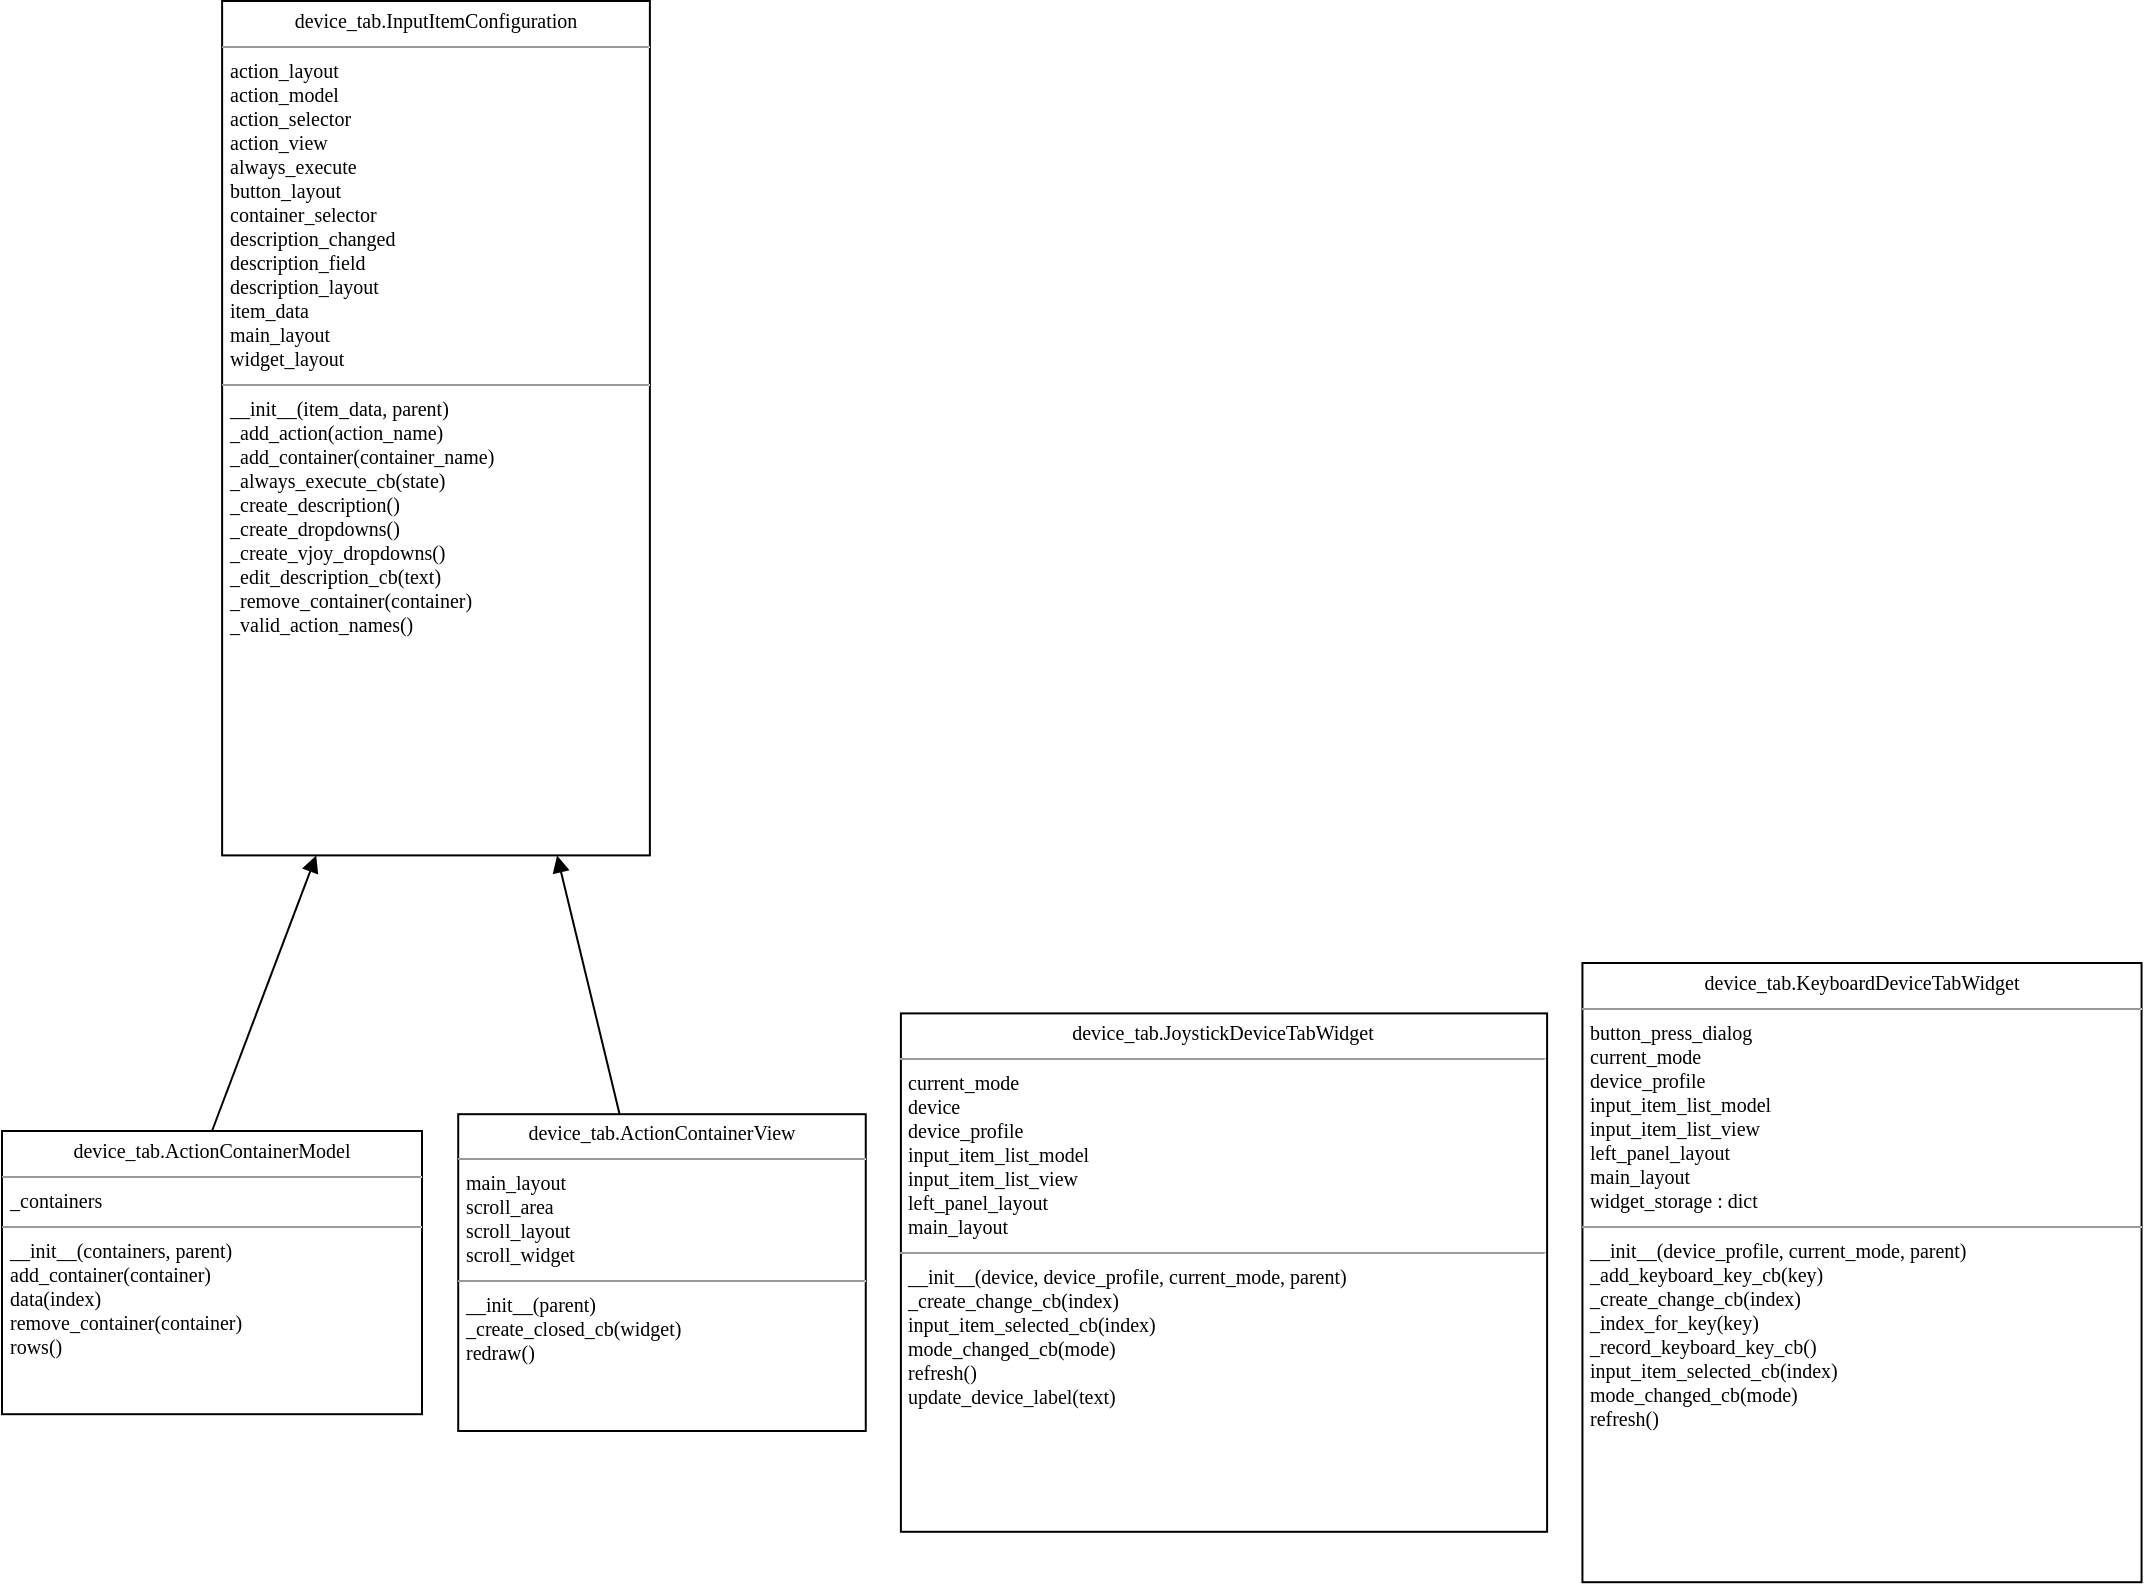 <?xml version="1.0"?><mxGraphModel><root><mxCell id="0" /><mxCell id="1" parent="0" /><mxCell id="edge1" style="rounded=1;html=1;exitX=0.5;exitY=0;entryX=0.22;entryY=1;jettySize=auto;curved=0;endArrow=block;dashed=0;endFill=1;" parent="1" edge="1" source="node1" target="node2"><mxGeometry as="geometry" relative="1" /></mxCell><mxCell id="edge2" style="rounded=1;html=1;exitX=0.396;exitY=0;entryX=0.783;entryY=1;jettySize=auto;curved=0;endArrow=block;dashed=0;endFill=1;" parent="1" edge="1" source="node3" target="node2"><mxGeometry as="geometry" relative="1" /></mxCell><mxCell id="node1" value="&lt;p style='margin:0px;text-align:center;margin-top:4px;;font-size:10.0px;font-family:Times New Roman,serif;color:#000000;'&gt;device_tab.ActionContainerModel&lt;/p&gt;&lt;hr size='1'/&gt;&lt;p style='margin:0px;text-align:start;margin-left:4px;;font-size:10.0px;font-family:Times New Roman,serif;color:#000000;'&gt;_containers&lt;/p&gt;&lt;hr size='1'/&gt;&lt;p style='margin:0px;text-align:start;margin-left:4px;;font-size:10.0px;font-family:Times New Roman,serif;color:#000000;'&gt;__init__(containers, parent)&lt;br/&gt;add_container(container)&lt;br/&gt;data(index)&lt;br/&gt;remove_container(container)&lt;br/&gt;rows()&lt;/p&gt;" style="verticalAlign=top;align=left;overflow=fill;html=1;rounded=0;shadow=0;comic=0;labelBackgroundColor=none;strokeColor=black;strokeWidth=1;fillColor=#ffffff;" parent="1" vertex="1"><mxGeometry x="4.0" y="569.5" width="210.0" height="141.6" as="geometry" /></mxCell><mxCell id="node2" value="&lt;p style='margin:0px;text-align:center;margin-top:4px;;font-size:10.0px;font-family:Times New Roman,serif;color:#000000;'&gt;device_tab.InputItemConfiguration&lt;/p&gt;&lt;hr size='1'/&gt;&lt;p style='margin:0px;text-align:start;margin-left:4px;;font-size:10.0px;font-family:Times New Roman,serif;color:#000000;'&gt;action_layout&lt;br/&gt;action_model&lt;br/&gt;action_selector&lt;br/&gt;action_view&lt;br/&gt;always_execute&lt;br/&gt;button_layout&lt;br/&gt;container_selector&lt;br/&gt;description_changed&lt;br/&gt;description_field&lt;br/&gt;description_layout&lt;br/&gt;item_data&lt;br/&gt;main_layout&lt;br/&gt;widget_layout&lt;/p&gt;&lt;hr size='1'/&gt;&lt;p style='margin:0px;text-align:start;margin-left:4px;;font-size:10.0px;font-family:Times New Roman,serif;color:#000000;'&gt;__init__(item_data, parent)&lt;br/&gt;_add_action(action_name)&lt;br/&gt;_add_container(container_name)&lt;br/&gt;_always_execute_cb(state)&lt;br/&gt;_create_description()&lt;br/&gt;_create_dropdowns()&lt;br/&gt;_create_vjoy_dropdowns()&lt;br/&gt;_edit_description_cb(text)&lt;br/&gt;_remove_container(container)&lt;br/&gt;_valid_action_names()&lt;/p&gt;" style="verticalAlign=top;align=left;overflow=fill;html=1;rounded=0;shadow=0;comic=0;labelBackgroundColor=none;strokeColor=black;strokeWidth=1;fillColor=#ffffff;" parent="1" vertex="1"><mxGeometry x="114.06" y="4.5" width="213.88" height="427.2" as="geometry" /></mxCell><mxCell id="node3" value="&lt;p style='margin:0px;text-align:center;margin-top:4px;;font-size:10.0px;font-family:Times New Roman,serif;color:#000000;'&gt;device_tab.ActionContainerView&lt;/p&gt;&lt;hr size='1'/&gt;&lt;p style='margin:0px;text-align:start;margin-left:4px;;font-size:10.0px;font-family:Times New Roman,serif;color:#000000;'&gt;main_layout&lt;br/&gt;scroll_area&lt;br/&gt;scroll_layout&lt;br/&gt;scroll_widget&lt;/p&gt;&lt;hr size='1'/&gt;&lt;p style='margin:0px;text-align:start;margin-left:4px;;font-size:10.0px;font-family:Times New Roman,serif;color:#000000;'&gt;__init__(parent)&lt;br/&gt;_create_closed_cb(widget)&lt;br/&gt;redraw()&lt;/p&gt;" style="verticalAlign=top;align=left;overflow=fill;html=1;rounded=0;shadow=0;comic=0;labelBackgroundColor=none;strokeColor=black;strokeWidth=1;fillColor=#ffffff;" parent="1" vertex="1"><mxGeometry x="232.11" y="561.1" width="203.77" height="158.4" as="geometry" /></mxCell><mxCell id="node4" value="&lt;p style='margin:0px;text-align:center;margin-top:4px;;font-size:10.0px;font-family:Times New Roman,serif;color:#000000;'&gt;device_tab.JoystickDeviceTabWidget&lt;/p&gt;&lt;hr size='1'/&gt;&lt;p style='margin:0px;text-align:start;margin-left:4px;;font-size:10.0px;font-family:Times New Roman,serif;color:#000000;'&gt;current_mode&lt;br/&gt;device&lt;br/&gt;device_profile&lt;br/&gt;input_item_list_model&lt;br/&gt;input_item_list_view&lt;br/&gt;left_panel_layout&lt;br/&gt;main_layout&lt;/p&gt;&lt;hr size='1'/&gt;&lt;p style='margin:0px;text-align:start;margin-left:4px;;font-size:10.0px;font-family:Times New Roman,serif;color:#000000;'&gt;__init__(device, device_profile, current_mode, parent)&lt;br/&gt;_create_change_cb(index)&lt;br/&gt;input_item_selected_cb(index)&lt;br/&gt;mode_changed_cb(mode)&lt;br/&gt;refresh()&lt;br/&gt;update_device_label(text)&lt;/p&gt;" style="verticalAlign=top;align=left;overflow=fill;html=1;rounded=0;shadow=0;comic=0;labelBackgroundColor=none;strokeColor=black;strokeWidth=1;fillColor=#ffffff;" parent="1" vertex="1"><mxGeometry x="453.45" y="510.7" width="323.1" height="259.2" as="geometry" /></mxCell><mxCell id="node5" value="&lt;p style='margin:0px;text-align:center;margin-top:4px;;font-size:10.0px;font-family:Times New Roman,serif;color:#000000;'&gt;device_tab.KeyboardDeviceTabWidget&lt;/p&gt;&lt;hr size='1'/&gt;&lt;p style='margin:0px;text-align:start;margin-left:4px;;font-size:10.0px;font-family:Times New Roman,serif;color:#000000;'&gt;button_press_dialog&lt;br/&gt;current_mode&lt;br/&gt;device_profile&lt;br/&gt;input_item_list_model&lt;br/&gt;input_item_list_view&lt;br/&gt;left_panel_layout&lt;br/&gt;main_layout&lt;br/&gt;widget_storage : dict&lt;/p&gt;&lt;hr size='1'/&gt;&lt;p style='margin:0px;text-align:start;margin-left:4px;;font-size:10.0px;font-family:Times New Roman,serif;color:#000000;'&gt;__init__(device_profile, current_mode, parent)&lt;br/&gt;_add_keyboard_key_cb(key)&lt;br/&gt;_create_change_cb(index)&lt;br/&gt;_index_for_key(key)&lt;br/&gt;_record_keyboard_key_cb()&lt;br/&gt;input_item_selected_cb(index)&lt;br/&gt;mode_changed_cb(mode)&lt;br/&gt;refresh()&lt;/p&gt;" style="verticalAlign=top;align=left;overflow=fill;html=1;rounded=0;shadow=0;comic=0;labelBackgroundColor=none;strokeColor=black;strokeWidth=1;fillColor=#ffffff;" parent="1" vertex="1"><mxGeometry x="794.22" y="485.5" width="279.56" height="309.6" as="geometry" /></mxCell></root></mxGraphModel>